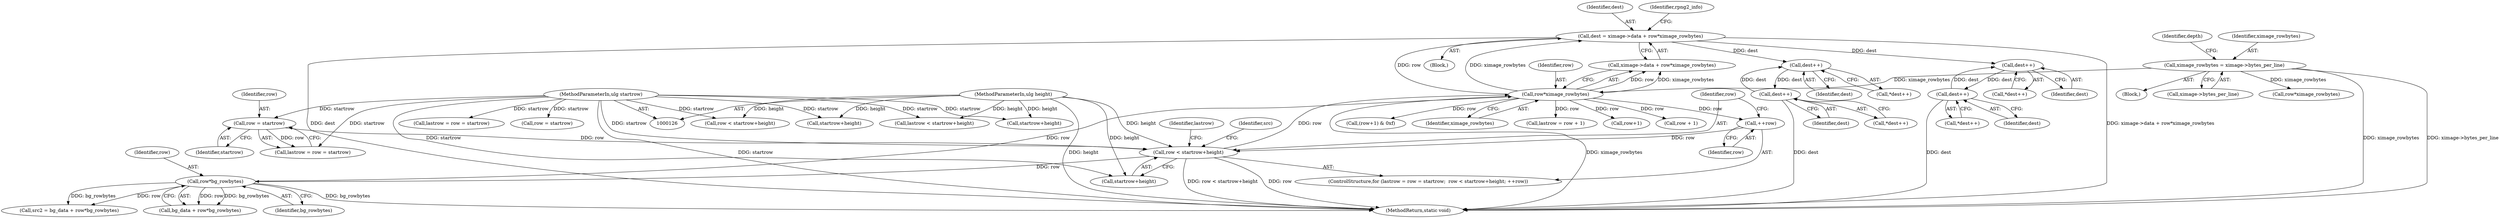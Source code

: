 digraph "0_Android_9d4853418ab2f754c2b63e091c29c5529b8b86ca_9@integer" {
"1000624" [label="(Call,dest = ximage->data + row*ximage_rowbytes)"];
"1000630" [label="(Call,row*ximage_rowbytes)"];
"1000621" [label="(Call,row*bg_rowbytes)"];
"1000600" [label="(Call,row < startrow+height)"];
"1000597" [label="(Call,row = startrow)"];
"1000128" [label="(MethodParameterIn,ulg startrow)"];
"1000605" [label="(Call,++row)"];
"1000130" [label="(MethodParameterIn,ulg height)"];
"1000168" [label="(Call,ximage_rowbytes = ximage->bytes_per_line)"];
"1000703" [label="(Call,dest++)"];
"1000714" [label="(Call,dest++)"];
"1000885" [label="(Call,dest++)"];
"1000896" [label="(Call,dest++)"];
"1000623" [label="(Identifier,bg_rowbytes)"];
"1000621" [label="(Call,row*bg_rowbytes)"];
"1000600" [label="(Call,row < startrow+height)"];
"1000632" [label="(Identifier,ximage_rowbytes)"];
"1000598" [label="(Identifier,row)"];
"1000607" [label="(Block,)"];
"1000897" [label="(Identifier,dest)"];
"1000131" [label="(Block,)"];
"1000931" [label="(Call,lastrow = row + 1)"];
"1000625" [label="(Identifier,dest)"];
"1000602" [label="(Call,startrow+height)"];
"1000617" [label="(Call,src2 = bg_data + row*bg_rowbytes)"];
"1000197" [label="(Call,row < startrow+height)"];
"1000713" [label="(Call,*dest++)"];
"1000895" [label="(Call,*dest++)"];
"1000594" [label="(ControlStructure,for (lastrow = row = startrow;  row < startrow+height; ++row))"];
"1000636" [label="(Identifier,rpng2_info)"];
"1000703" [label="(Call,dest++)"];
"1000601" [label="(Identifier,row)"];
"1000619" [label="(Call,bg_data + row*bg_rowbytes)"];
"1000885" [label="(Call,dest++)"];
"1000597" [label="(Call,row = startrow)"];
"1000886" [label="(Identifier,dest)"];
"1000169" [label="(Identifier,ximage_rowbytes)"];
"1000199" [label="(Call,startrow+height)"];
"1000622" [label="(Identifier,row)"];
"1000631" [label="(Identifier,row)"];
"1000939" [label="(Call,lastrow < startrow+height)"];
"1000941" [label="(Call,startrow+height)"];
"1000130" [label="(MethodParameterIn,ulg height)"];
"1000606" [label="(Identifier,row)"];
"1000176" [label="(Identifier,depth)"];
"1000702" [label="(Call,*dest++)"];
"1000714" [label="(Call,dest++)"];
"1000974" [label="(MethodReturn,static void)"];
"1000624" [label="(Call,dest = ximage->data + row*ximage_rowbytes)"];
"1000599" [label="(Identifier,startrow)"];
"1000170" [label="(Call,ximage->bytes_per_line)"];
"1000595" [label="(Call,lastrow = row = startrow)"];
"1000940" [label="(Identifier,lastrow)"];
"1000605" [label="(Call,++row)"];
"1000906" [label="(Call,row+1)"];
"1000609" [label="(Identifier,src)"];
"1000192" [label="(Call,lastrow = row = startrow)"];
"1000168" [label="(Call,ximage_rowbytes = ximage->bytes_per_line)"];
"1000896" [label="(Call,dest++)"];
"1000933" [label="(Call,row + 1)"];
"1000905" [label="(Call,(row+1) & 0xf)"];
"1000715" [label="(Identifier,dest)"];
"1000194" [label="(Call,row = startrow)"];
"1000630" [label="(Call,row*ximage_rowbytes)"];
"1000231" [label="(Call,row*ximage_rowbytes)"];
"1000704" [label="(Identifier,dest)"];
"1000128" [label="(MethodParameterIn,ulg startrow)"];
"1000884" [label="(Call,*dest++)"];
"1000626" [label="(Call,ximage->data + row*ximage_rowbytes)"];
"1000624" -> "1000607"  [label="AST: "];
"1000624" -> "1000626"  [label="CFG: "];
"1000625" -> "1000624"  [label="AST: "];
"1000626" -> "1000624"  [label="AST: "];
"1000636" -> "1000624"  [label="CFG: "];
"1000624" -> "1000974"  [label="DDG: ximage->data + row*ximage_rowbytes"];
"1000624" -> "1000974"  [label="DDG: dest"];
"1000630" -> "1000624"  [label="DDG: row"];
"1000630" -> "1000624"  [label="DDG: ximage_rowbytes"];
"1000624" -> "1000703"  [label="DDG: dest"];
"1000624" -> "1000885"  [label="DDG: dest"];
"1000630" -> "1000626"  [label="AST: "];
"1000630" -> "1000632"  [label="CFG: "];
"1000631" -> "1000630"  [label="AST: "];
"1000632" -> "1000630"  [label="AST: "];
"1000626" -> "1000630"  [label="CFG: "];
"1000630" -> "1000974"  [label="DDG: ximage_rowbytes"];
"1000630" -> "1000605"  [label="DDG: row"];
"1000630" -> "1000626"  [label="DDG: row"];
"1000630" -> "1000626"  [label="DDG: ximage_rowbytes"];
"1000621" -> "1000630"  [label="DDG: row"];
"1000600" -> "1000630"  [label="DDG: row"];
"1000168" -> "1000630"  [label="DDG: ximage_rowbytes"];
"1000630" -> "1000905"  [label="DDG: row"];
"1000630" -> "1000906"  [label="DDG: row"];
"1000630" -> "1000931"  [label="DDG: row"];
"1000630" -> "1000933"  [label="DDG: row"];
"1000621" -> "1000619"  [label="AST: "];
"1000621" -> "1000623"  [label="CFG: "];
"1000622" -> "1000621"  [label="AST: "];
"1000623" -> "1000621"  [label="AST: "];
"1000619" -> "1000621"  [label="CFG: "];
"1000621" -> "1000974"  [label="DDG: bg_rowbytes"];
"1000621" -> "1000617"  [label="DDG: row"];
"1000621" -> "1000617"  [label="DDG: bg_rowbytes"];
"1000621" -> "1000619"  [label="DDG: row"];
"1000621" -> "1000619"  [label="DDG: bg_rowbytes"];
"1000600" -> "1000621"  [label="DDG: row"];
"1000600" -> "1000594"  [label="AST: "];
"1000600" -> "1000602"  [label="CFG: "];
"1000601" -> "1000600"  [label="AST: "];
"1000602" -> "1000600"  [label="AST: "];
"1000609" -> "1000600"  [label="CFG: "];
"1000940" -> "1000600"  [label="CFG: "];
"1000600" -> "1000974"  [label="DDG: row < startrow+height"];
"1000600" -> "1000974"  [label="DDG: row"];
"1000597" -> "1000600"  [label="DDG: row"];
"1000605" -> "1000600"  [label="DDG: row"];
"1000128" -> "1000600"  [label="DDG: startrow"];
"1000130" -> "1000600"  [label="DDG: height"];
"1000597" -> "1000595"  [label="AST: "];
"1000597" -> "1000599"  [label="CFG: "];
"1000598" -> "1000597"  [label="AST: "];
"1000599" -> "1000597"  [label="AST: "];
"1000595" -> "1000597"  [label="CFG: "];
"1000597" -> "1000595"  [label="DDG: row"];
"1000128" -> "1000597"  [label="DDG: startrow"];
"1000128" -> "1000126"  [label="AST: "];
"1000128" -> "1000974"  [label="DDG: startrow"];
"1000128" -> "1000192"  [label="DDG: startrow"];
"1000128" -> "1000194"  [label="DDG: startrow"];
"1000128" -> "1000197"  [label="DDG: startrow"];
"1000128" -> "1000199"  [label="DDG: startrow"];
"1000128" -> "1000595"  [label="DDG: startrow"];
"1000128" -> "1000602"  [label="DDG: startrow"];
"1000128" -> "1000939"  [label="DDG: startrow"];
"1000128" -> "1000941"  [label="DDG: startrow"];
"1000605" -> "1000594"  [label="AST: "];
"1000605" -> "1000606"  [label="CFG: "];
"1000606" -> "1000605"  [label="AST: "];
"1000601" -> "1000605"  [label="CFG: "];
"1000130" -> "1000126"  [label="AST: "];
"1000130" -> "1000974"  [label="DDG: height"];
"1000130" -> "1000197"  [label="DDG: height"];
"1000130" -> "1000199"  [label="DDG: height"];
"1000130" -> "1000602"  [label="DDG: height"];
"1000130" -> "1000939"  [label="DDG: height"];
"1000130" -> "1000941"  [label="DDG: height"];
"1000168" -> "1000131"  [label="AST: "];
"1000168" -> "1000170"  [label="CFG: "];
"1000169" -> "1000168"  [label="AST: "];
"1000170" -> "1000168"  [label="AST: "];
"1000176" -> "1000168"  [label="CFG: "];
"1000168" -> "1000974"  [label="DDG: ximage_rowbytes"];
"1000168" -> "1000974"  [label="DDG: ximage->bytes_per_line"];
"1000168" -> "1000231"  [label="DDG: ximage_rowbytes"];
"1000703" -> "1000702"  [label="AST: "];
"1000703" -> "1000704"  [label="CFG: "];
"1000704" -> "1000703"  [label="AST: "];
"1000702" -> "1000703"  [label="CFG: "];
"1000714" -> "1000703"  [label="DDG: dest"];
"1000703" -> "1000714"  [label="DDG: dest"];
"1000714" -> "1000713"  [label="AST: "];
"1000714" -> "1000715"  [label="CFG: "];
"1000715" -> "1000714"  [label="AST: "];
"1000713" -> "1000714"  [label="CFG: "];
"1000714" -> "1000974"  [label="DDG: dest"];
"1000885" -> "1000884"  [label="AST: "];
"1000885" -> "1000886"  [label="CFG: "];
"1000886" -> "1000885"  [label="AST: "];
"1000884" -> "1000885"  [label="CFG: "];
"1000896" -> "1000885"  [label="DDG: dest"];
"1000885" -> "1000896"  [label="DDG: dest"];
"1000896" -> "1000895"  [label="AST: "];
"1000896" -> "1000897"  [label="CFG: "];
"1000897" -> "1000896"  [label="AST: "];
"1000895" -> "1000896"  [label="CFG: "];
"1000896" -> "1000974"  [label="DDG: dest"];
}
